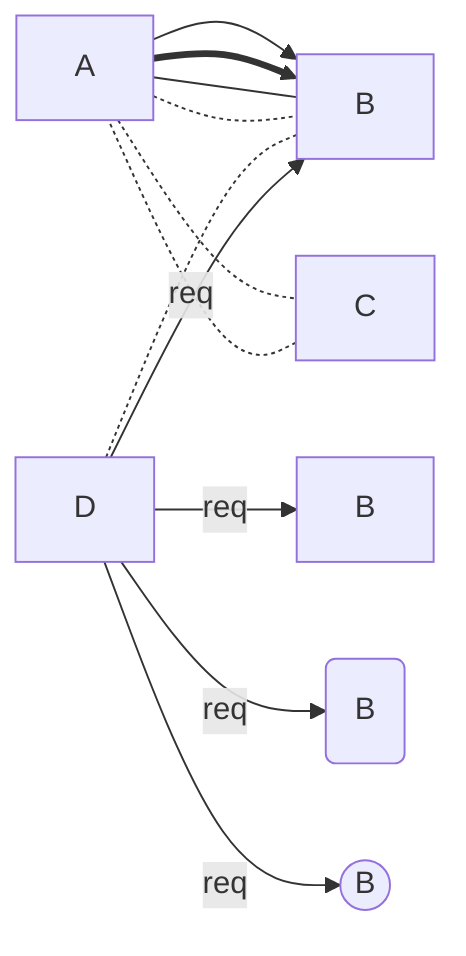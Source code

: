 flowchart LR;
	A-->B
	A==>B
	A---B
	A-.-B
	C-.-A
	D-.-B
	A-.-C
	D-->|req|B
	D-->|req|H[B]
	D-->|req|I(B)
	D-->|req|J((B))